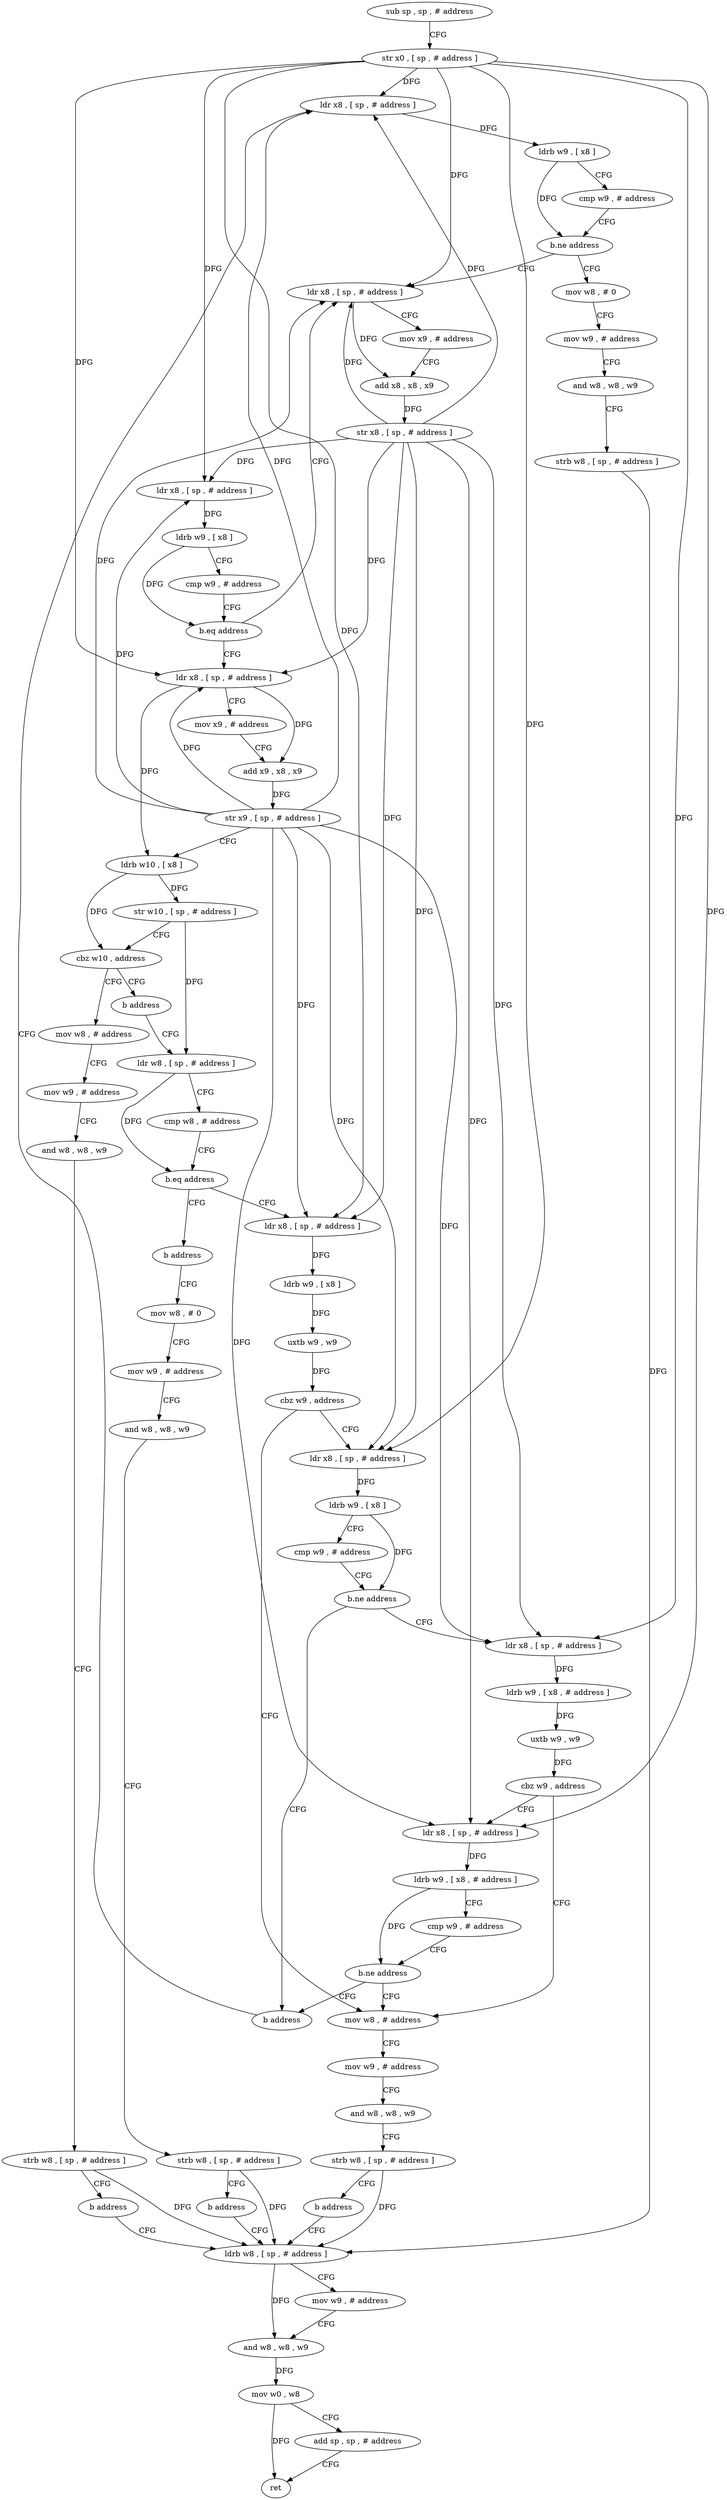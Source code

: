 digraph "func" {
"4217116" [label = "sub sp , sp , # address" ]
"4217120" [label = "str x0 , [ sp , # address ]" ]
"4217124" [label = "ldr x8 , [ sp , # address ]" ]
"4217348" [label = "mov w8 , # 0" ]
"4217352" [label = "mov w9 , # address" ]
"4217356" [label = "and w8 , w8 , w9" ]
"4217360" [label = "strb w8 , [ sp , # address ]" ]
"4217364" [label = "ldrb w8 , [ sp , # address ]" ]
"4217140" [label = "ldr x8 , [ sp , # address ]" ]
"4217144" [label = "mov x9 , # address" ]
"4217148" [label = "add x8 , x8 , x9" ]
"4217152" [label = "str x8 , [ sp , # address ]" ]
"4217156" [label = "ldr x8 , [ sp , # address ]" ]
"4217160" [label = "ldrb w9 , [ x8 ]" ]
"4217164" [label = "cmp w9 , # address" ]
"4217168" [label = "b.eq address" ]
"4217172" [label = "ldr x8 , [ sp , # address ]" ]
"4217176" [label = "mov x9 , # address" ]
"4217180" [label = "add x9 , x8 , x9" ]
"4217184" [label = "str x9 , [ sp , # address ]" ]
"4217188" [label = "ldrb w10 , [ x8 ]" ]
"4217192" [label = "str w10 , [ sp , # address ]" ]
"4217196" [label = "cbz w10 , address" ]
"4217240" [label = "mov w8 , # address" ]
"4217200" [label = "b address" ]
"4217244" [label = "mov w9 , # address" ]
"4217248" [label = "and w8 , w8 , w9" ]
"4217252" [label = "strb w8 , [ sp , # address ]" ]
"4217256" [label = "b address" ]
"4217204" [label = "ldr w8 , [ sp , # address ]" ]
"4217368" [label = "mov w9 , # address" ]
"4217372" [label = "and w8 , w8 , w9" ]
"4217376" [label = "mov w0 , w8" ]
"4217380" [label = "add sp , sp , # address" ]
"4217384" [label = "ret" ]
"4217208" [label = "cmp w8 , # address" ]
"4217212" [label = "b.eq address" ]
"4217260" [label = "ldr x8 , [ sp , # address ]" ]
"4217216" [label = "b address" ]
"4217264" [label = "ldrb w9 , [ x8 ]" ]
"4217268" [label = "uxtb w9 , w9" ]
"4217272" [label = "cbz w9 , address" ]
"4217324" [label = "mov w8 , # address" ]
"4217276" [label = "ldr x8 , [ sp , # address ]" ]
"4217220" [label = "mov w8 , # 0" ]
"4217328" [label = "mov w9 , # address" ]
"4217332" [label = "and w8 , w8 , w9" ]
"4217336" [label = "strb w8 , [ sp , # address ]" ]
"4217340" [label = "b address" ]
"4217280" [label = "ldrb w9 , [ x8 ]" ]
"4217284" [label = "cmp w9 , # address" ]
"4217288" [label = "b.ne address" ]
"4217344" [label = "b address" ]
"4217292" [label = "ldr x8 , [ sp , # address ]" ]
"4217224" [label = "mov w9 , # address" ]
"4217228" [label = "and w8 , w8 , w9" ]
"4217232" [label = "strb w8 , [ sp , # address ]" ]
"4217236" [label = "b address" ]
"4217296" [label = "ldrb w9 , [ x8 , # address ]" ]
"4217300" [label = "uxtb w9 , w9" ]
"4217304" [label = "cbz w9 , address" ]
"4217308" [label = "ldr x8 , [ sp , # address ]" ]
"4217128" [label = "ldrb w9 , [ x8 ]" ]
"4217132" [label = "cmp w9 , # address" ]
"4217136" [label = "b.ne address" ]
"4217312" [label = "ldrb w9 , [ x8 , # address ]" ]
"4217316" [label = "cmp w9 , # address" ]
"4217320" [label = "b.ne address" ]
"4217116" -> "4217120" [ label = "CFG" ]
"4217120" -> "4217124" [ label = "DFG" ]
"4217120" -> "4217140" [ label = "DFG" ]
"4217120" -> "4217156" [ label = "DFG" ]
"4217120" -> "4217172" [ label = "DFG" ]
"4217120" -> "4217260" [ label = "DFG" ]
"4217120" -> "4217276" [ label = "DFG" ]
"4217120" -> "4217292" [ label = "DFG" ]
"4217120" -> "4217308" [ label = "DFG" ]
"4217124" -> "4217128" [ label = "DFG" ]
"4217348" -> "4217352" [ label = "CFG" ]
"4217352" -> "4217356" [ label = "CFG" ]
"4217356" -> "4217360" [ label = "CFG" ]
"4217360" -> "4217364" [ label = "DFG" ]
"4217364" -> "4217368" [ label = "CFG" ]
"4217364" -> "4217372" [ label = "DFG" ]
"4217140" -> "4217144" [ label = "CFG" ]
"4217140" -> "4217148" [ label = "DFG" ]
"4217144" -> "4217148" [ label = "CFG" ]
"4217148" -> "4217152" [ label = "DFG" ]
"4217152" -> "4217156" [ label = "DFG" ]
"4217152" -> "4217124" [ label = "DFG" ]
"4217152" -> "4217140" [ label = "DFG" ]
"4217152" -> "4217172" [ label = "DFG" ]
"4217152" -> "4217260" [ label = "DFG" ]
"4217152" -> "4217276" [ label = "DFG" ]
"4217152" -> "4217292" [ label = "DFG" ]
"4217152" -> "4217308" [ label = "DFG" ]
"4217156" -> "4217160" [ label = "DFG" ]
"4217160" -> "4217164" [ label = "CFG" ]
"4217160" -> "4217168" [ label = "DFG" ]
"4217164" -> "4217168" [ label = "CFG" ]
"4217168" -> "4217140" [ label = "CFG" ]
"4217168" -> "4217172" [ label = "CFG" ]
"4217172" -> "4217176" [ label = "CFG" ]
"4217172" -> "4217180" [ label = "DFG" ]
"4217172" -> "4217188" [ label = "DFG" ]
"4217176" -> "4217180" [ label = "CFG" ]
"4217180" -> "4217184" [ label = "DFG" ]
"4217184" -> "4217188" [ label = "CFG" ]
"4217184" -> "4217124" [ label = "DFG" ]
"4217184" -> "4217140" [ label = "DFG" ]
"4217184" -> "4217156" [ label = "DFG" ]
"4217184" -> "4217172" [ label = "DFG" ]
"4217184" -> "4217260" [ label = "DFG" ]
"4217184" -> "4217276" [ label = "DFG" ]
"4217184" -> "4217292" [ label = "DFG" ]
"4217184" -> "4217308" [ label = "DFG" ]
"4217188" -> "4217192" [ label = "DFG" ]
"4217188" -> "4217196" [ label = "DFG" ]
"4217192" -> "4217196" [ label = "CFG" ]
"4217192" -> "4217204" [ label = "DFG" ]
"4217196" -> "4217240" [ label = "CFG" ]
"4217196" -> "4217200" [ label = "CFG" ]
"4217240" -> "4217244" [ label = "CFG" ]
"4217200" -> "4217204" [ label = "CFG" ]
"4217244" -> "4217248" [ label = "CFG" ]
"4217248" -> "4217252" [ label = "CFG" ]
"4217252" -> "4217256" [ label = "CFG" ]
"4217252" -> "4217364" [ label = "DFG" ]
"4217256" -> "4217364" [ label = "CFG" ]
"4217204" -> "4217208" [ label = "CFG" ]
"4217204" -> "4217212" [ label = "DFG" ]
"4217368" -> "4217372" [ label = "CFG" ]
"4217372" -> "4217376" [ label = "DFG" ]
"4217376" -> "4217380" [ label = "CFG" ]
"4217376" -> "4217384" [ label = "DFG" ]
"4217380" -> "4217384" [ label = "CFG" ]
"4217208" -> "4217212" [ label = "CFG" ]
"4217212" -> "4217260" [ label = "CFG" ]
"4217212" -> "4217216" [ label = "CFG" ]
"4217260" -> "4217264" [ label = "DFG" ]
"4217216" -> "4217220" [ label = "CFG" ]
"4217264" -> "4217268" [ label = "DFG" ]
"4217268" -> "4217272" [ label = "DFG" ]
"4217272" -> "4217324" [ label = "CFG" ]
"4217272" -> "4217276" [ label = "CFG" ]
"4217324" -> "4217328" [ label = "CFG" ]
"4217276" -> "4217280" [ label = "DFG" ]
"4217220" -> "4217224" [ label = "CFG" ]
"4217328" -> "4217332" [ label = "CFG" ]
"4217332" -> "4217336" [ label = "CFG" ]
"4217336" -> "4217340" [ label = "CFG" ]
"4217336" -> "4217364" [ label = "DFG" ]
"4217340" -> "4217364" [ label = "CFG" ]
"4217280" -> "4217284" [ label = "CFG" ]
"4217280" -> "4217288" [ label = "DFG" ]
"4217284" -> "4217288" [ label = "CFG" ]
"4217288" -> "4217344" [ label = "CFG" ]
"4217288" -> "4217292" [ label = "CFG" ]
"4217344" -> "4217124" [ label = "CFG" ]
"4217292" -> "4217296" [ label = "DFG" ]
"4217224" -> "4217228" [ label = "CFG" ]
"4217228" -> "4217232" [ label = "CFG" ]
"4217232" -> "4217236" [ label = "CFG" ]
"4217232" -> "4217364" [ label = "DFG" ]
"4217236" -> "4217364" [ label = "CFG" ]
"4217296" -> "4217300" [ label = "DFG" ]
"4217300" -> "4217304" [ label = "DFG" ]
"4217304" -> "4217324" [ label = "CFG" ]
"4217304" -> "4217308" [ label = "CFG" ]
"4217308" -> "4217312" [ label = "DFG" ]
"4217128" -> "4217132" [ label = "CFG" ]
"4217128" -> "4217136" [ label = "DFG" ]
"4217132" -> "4217136" [ label = "CFG" ]
"4217136" -> "4217348" [ label = "CFG" ]
"4217136" -> "4217140" [ label = "CFG" ]
"4217312" -> "4217316" [ label = "CFG" ]
"4217312" -> "4217320" [ label = "DFG" ]
"4217316" -> "4217320" [ label = "CFG" ]
"4217320" -> "4217344" [ label = "CFG" ]
"4217320" -> "4217324" [ label = "CFG" ]
}
